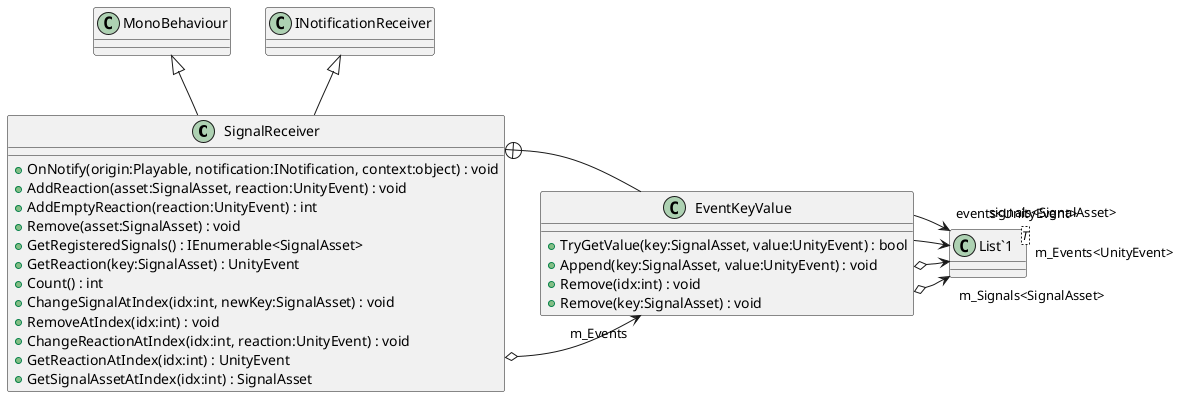 @startuml
class SignalReceiver {
    + OnNotify(origin:Playable, notification:INotification, context:object) : void
    + AddReaction(asset:SignalAsset, reaction:UnityEvent) : void
    + AddEmptyReaction(reaction:UnityEvent) : int
    + Remove(asset:SignalAsset) : void
    + GetRegisteredSignals() : IEnumerable<SignalAsset>
    + GetReaction(key:SignalAsset) : UnityEvent
    + Count() : int
    + ChangeSignalAtIndex(idx:int, newKey:SignalAsset) : void
    + RemoveAtIndex(idx:int) : void
    + ChangeReactionAtIndex(idx:int, reaction:UnityEvent) : void
    + GetReactionAtIndex(idx:int) : UnityEvent
    + GetSignalAssetAtIndex(idx:int) : SignalAsset
}
class EventKeyValue {
    + TryGetValue(key:SignalAsset, value:UnityEvent) : bool
    + Append(key:SignalAsset, value:UnityEvent) : void
    + Remove(idx:int) : void
    + Remove(key:SignalAsset) : void
}
class "List`1"<T> {
}
MonoBehaviour <|-- SignalReceiver
INotificationReceiver <|-- SignalReceiver
SignalReceiver o-> "m_Events" EventKeyValue
SignalReceiver +-- EventKeyValue
EventKeyValue o-> "m_Signals<SignalAsset>" "List`1"
EventKeyValue o-> "m_Events<UnityEvent>" "List`1"
EventKeyValue --> "signals<SignalAsset>" "List`1"
EventKeyValue --> "events<UnityEvent>" "List`1"
@enduml

